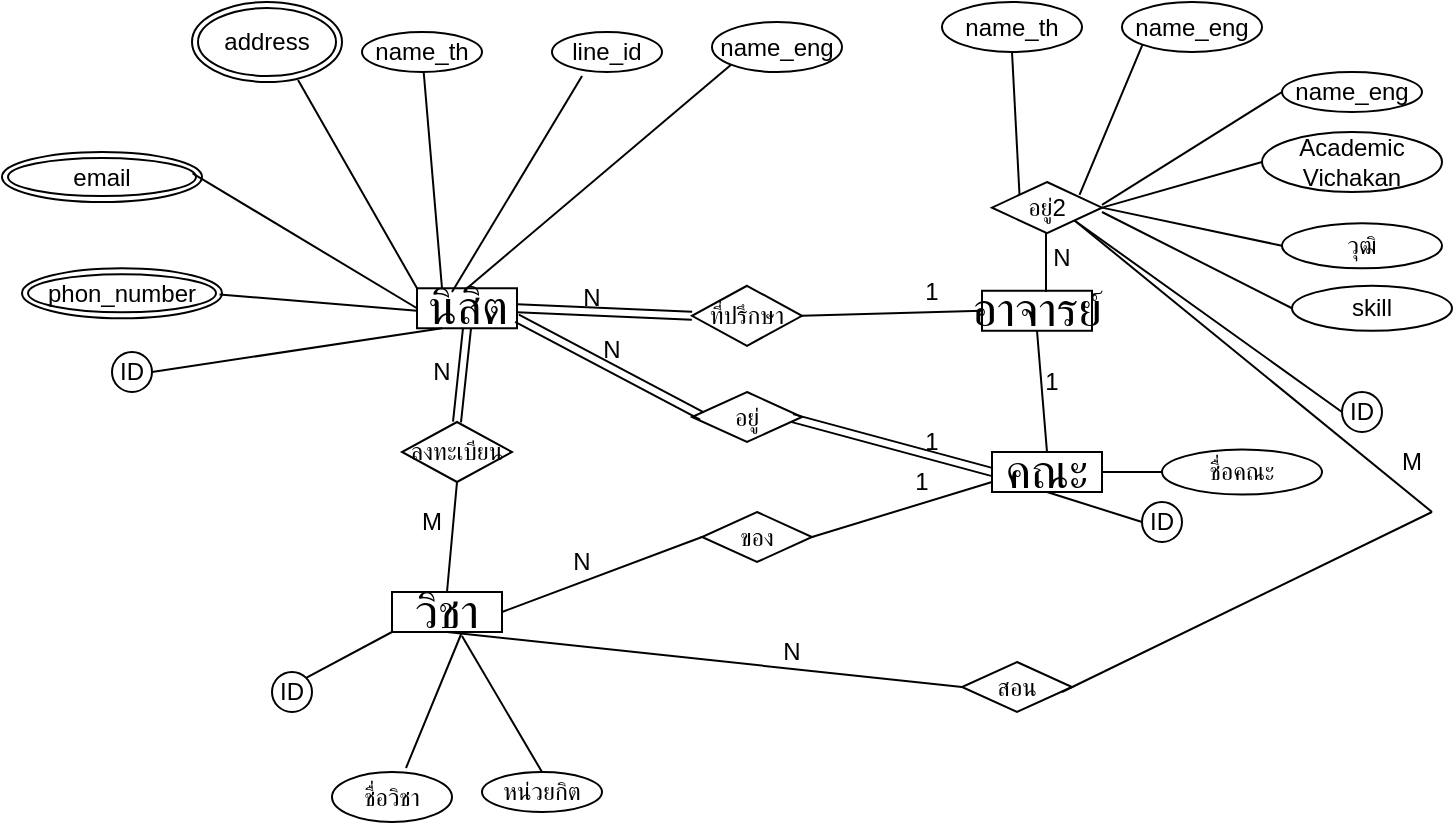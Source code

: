 <mxfile version="12.7.9"><diagram id="qtOoRxB_I7ISsPsXK-pb" name="Page-1"><mxGraphModel dx="868" dy="1554" grid="1" gridSize="5" guides="1" tooltips="1" connect="1" arrows="1" fold="1" page="1" pageScale="1" pageWidth="850" pageHeight="1100" math="0" shadow="0"><root><mxCell id="0"/><mxCell id="1" parent="0"/><mxCell id="ZdJu8CMKcN5i8u3eOjye-1" value="&lt;span id=&quot;docs-internal-guid-043847a3-7fff-42b1-7317-3814bfde0a05&quot;&gt;&lt;span style=&quot;font-size: 18pt ; font-family: &amp;#34;angsana new&amp;#34; ; background-color: transparent ; vertical-align: baseline ; white-space: pre-wrap&quot;&gt;นิสิต&lt;/span&gt;&lt;/span&gt;" style="rounded=0;whiteSpace=wrap;html=1;" parent="1" vertex="1"><mxGeometry x="287.5" y="138.13" width="50" height="20" as="geometry"/></mxCell><mxCell id="ZdJu8CMKcN5i8u3eOjye-2" value="&lt;span id=&quot;docs-internal-guid-4d7861d2-7fff-c052-fbdd-22494f671047&quot;&gt;&lt;span style=&quot;font-size: 18pt ; font-family: &amp;#34;angsana new&amp;#34; ; background-color: transparent ; vertical-align: baseline ; white-space: pre-wrap&quot;&gt;อาจารย์&lt;/span&gt;&lt;/span&gt;" style="rounded=0;whiteSpace=wrap;html=1;" parent="1" vertex="1"><mxGeometry x="570" y="139.38" width="55" height="20" as="geometry"/></mxCell><mxCell id="ZdJu8CMKcN5i8u3eOjye-3" value="&lt;span id=&quot;docs-internal-guid-043847a3-7fff-42b1-7317-3814bfde0a05&quot;&gt;&lt;span style=&quot;font-size: 18pt ; font-family: &amp;#34;angsana new&amp;#34; ; background-color: transparent ; vertical-align: baseline ; white-space: pre-wrap&quot;&gt;วิชา&lt;/span&gt;&lt;/span&gt;" style="rounded=0;whiteSpace=wrap;html=1;" parent="1" vertex="1"><mxGeometry x="275" y="290" width="55" height="20" as="geometry"/></mxCell><mxCell id="ZdJu8CMKcN5i8u3eOjye-4" value="&lt;span id=&quot;docs-internal-guid-4d7861d2-7fff-c052-fbdd-22494f671047&quot;&gt;&lt;span style=&quot;font-size: 18pt ; font-family: &amp;#34;angsana new&amp;#34; ; background-color: transparent ; vertical-align: baseline ; white-space: pre-wrap&quot;&gt;คณะ&lt;/span&gt;&lt;/span&gt;" style="rounded=0;whiteSpace=wrap;html=1;" parent="1" vertex="1"><mxGeometry x="575" y="220" width="55" height="20" as="geometry"/></mxCell><mxCell id="ZdJu8CMKcN5i8u3eOjye-5" value="name_th" style="ellipse;whiteSpace=wrap;html=1;" parent="1" vertex="1"><mxGeometry x="260" y="10" width="60" height="20" as="geometry"/></mxCell><mxCell id="ZdJu8CMKcN5i8u3eOjye-6" value="name_eng" style="ellipse;whiteSpace=wrap;html=1;" parent="1" vertex="1"><mxGeometry x="435" y="5" width="65" height="25" as="geometry"/></mxCell><mxCell id="ZdJu8CMKcN5i8u3eOjye-11" value="line_id" style="ellipse;whiteSpace=wrap;html=1;" parent="1" vertex="1"><mxGeometry x="355" y="10" width="55" height="20" as="geometry"/></mxCell><mxCell id="ZdJu8CMKcN5i8u3eOjye-19" value="name_th" style="ellipse;whiteSpace=wrap;html=1;" parent="1" vertex="1"><mxGeometry x="550" y="-5" width="70" height="25" as="geometry"/></mxCell><mxCell id="ZdJu8CMKcN5i8u3eOjye-20" value="name_eng" style="ellipse;whiteSpace=wrap;html=1;" parent="1" vertex="1"><mxGeometry x="640" y="-5" width="70" height="25" as="geometry"/></mxCell><mxCell id="ZdJu8CMKcN5i8u3eOjye-21" value="Academic&lt;br&gt;Vichakan" style="ellipse;whiteSpace=wrap;html=1;" parent="1" vertex="1"><mxGeometry x="710" y="60" width="90" height="30" as="geometry"/></mxCell><mxCell id="ZdJu8CMKcN5i8u3eOjye-22" value="name_eng" style="ellipse;whiteSpace=wrap;html=1;" parent="1" vertex="1"><mxGeometry x="720" y="30" width="70" height="20" as="geometry"/></mxCell><mxCell id="ZdJu8CMKcN5i8u3eOjye-23" value="skill" style="ellipse;whiteSpace=wrap;html=1;" parent="1" vertex="1"><mxGeometry x="725" y="136.88" width="80" height="22.5" as="geometry"/></mxCell><mxCell id="ZdJu8CMKcN5i8u3eOjye-24" value="วุฒิ" style="ellipse;whiteSpace=wrap;html=1;" parent="1" vertex="1"><mxGeometry x="720" y="105.63" width="80" height="22.5" as="geometry"/></mxCell><mxCell id="ZdJu8CMKcN5i8u3eOjye-29" value="อยู่" style="rhombus;whiteSpace=wrap;html=1;fillColor=none;" parent="1" vertex="1"><mxGeometry x="425" y="190" width="55" height="25" as="geometry"/></mxCell><mxCell id="ZdJu8CMKcN5i8u3eOjye-30" value="อยู่2" style="rhombus;whiteSpace=wrap;html=1;fillColor=none;" parent="1" vertex="1"><mxGeometry x="575" y="85" width="55" height="25.63" as="geometry"/></mxCell><mxCell id="ZdJu8CMKcN5i8u3eOjye-31" value="ของ" style="rhombus;whiteSpace=wrap;html=1;fillColor=none;" parent="1" vertex="1"><mxGeometry x="430" y="250" width="55" height="25" as="geometry"/></mxCell><mxCell id="ZdJu8CMKcN5i8u3eOjye-32" value="ID" style="ellipse;whiteSpace=wrap;html=1;aspect=fixed;fillColor=none;" parent="1" vertex="1"><mxGeometry x="650" y="245" width="20" height="20" as="geometry"/></mxCell><mxCell id="ZdJu8CMKcN5i8u3eOjye-33" value="ID" style="ellipse;whiteSpace=wrap;html=1;aspect=fixed;fillColor=none;" parent="1" vertex="1"><mxGeometry x="750" y="190" width="20" height="20" as="geometry"/></mxCell><mxCell id="ZdJu8CMKcN5i8u3eOjye-34" value="ID" style="ellipse;whiteSpace=wrap;html=1;aspect=fixed;fillColor=none;" parent="1" vertex="1"><mxGeometry x="215" y="330" width="20" height="20" as="geometry"/></mxCell><mxCell id="ZdJu8CMKcN5i8u3eOjye-35" value="ID" style="ellipse;whiteSpace=wrap;html=1;aspect=fixed;fillColor=none;" parent="1" vertex="1"><mxGeometry x="135" y="170" width="20" height="20" as="geometry"/></mxCell><mxCell id="ZdJu8CMKcN5i8u3eOjye-42" value="สอน" style="rhombus;whiteSpace=wrap;html=1;fillColor=none;" parent="1" vertex="1"><mxGeometry x="560" y="325" width="55" height="25" as="geometry"/></mxCell><mxCell id="ZdJu8CMKcN5i8u3eOjye-44" value="" style="endArrow=none;html=1;exitX=1;exitY=0.75;exitDx=0;exitDy=0;shape=link;" parent="1" source="ZdJu8CMKcN5i8u3eOjye-1" edge="1"><mxGeometry width="50" height="50" relative="1" as="geometry"><mxPoint x="337.5" y="150" as="sourcePoint"/><mxPoint x="430" y="202" as="targetPoint"/></mxGeometry></mxCell><mxCell id="ZdJu8CMKcN5i8u3eOjye-45" value="" style="endArrow=none;html=1;entryX=0;entryY=0.5;entryDx=0;entryDy=0;exitX=1;exitY=0.5;exitDx=0;exitDy=0;" parent="1" edge="1"><mxGeometry width="50" height="50" relative="1" as="geometry"><mxPoint x="188.75" y="141.25" as="sourcePoint"/><mxPoint x="287.5" y="149.37" as="targetPoint"/></mxGeometry></mxCell><mxCell id="ZdJu8CMKcN5i8u3eOjye-47" value="" style="endArrow=none;html=1;entryX=0;entryY=0.5;entryDx=0;entryDy=0;exitX=1;exitY=1;exitDx=0;exitDy=0;" parent="1" target="ZdJu8CMKcN5i8u3eOjye-1" edge="1"><mxGeometry width="50" height="50" relative="1" as="geometry"><mxPoint x="175.302" y="80.689" as="sourcePoint"/><mxPoint x="292.5" y="154.37" as="targetPoint"/></mxGeometry></mxCell><mxCell id="ZdJu8CMKcN5i8u3eOjye-48" value="" style="endArrow=none;html=1;exitX=0.717;exitY=0.96;exitDx=0;exitDy=0;exitPerimeter=0;entryX=0;entryY=0;entryDx=0;entryDy=0;" parent="1" target="ZdJu8CMKcN5i8u3eOjye-1" edge="1"><mxGeometry width="50" height="50" relative="1" as="geometry"><mxPoint x="228.02" y="34" as="sourcePoint"/><mxPoint x="285" y="135" as="targetPoint"/></mxGeometry></mxCell><mxCell id="ZdJu8CMKcN5i8u3eOjye-49" value="" style="endArrow=none;html=1;entryX=0.25;entryY=0;entryDx=0;entryDy=0;" parent="1" source="ZdJu8CMKcN5i8u3eOjye-5" target="ZdJu8CMKcN5i8u3eOjye-1" edge="1"><mxGeometry width="50" height="50" relative="1" as="geometry"><mxPoint x="185.302" y="90.689" as="sourcePoint"/><mxPoint x="300" y="135" as="targetPoint"/></mxGeometry></mxCell><mxCell id="ZdJu8CMKcN5i8u3eOjye-50" value="" style="endArrow=none;html=1;exitX=0.273;exitY=1.1;exitDx=0;exitDy=0;exitPerimeter=0;" parent="1" source="ZdJu8CMKcN5i8u3eOjye-11" edge="1"><mxGeometry width="50" height="50" relative="1" as="geometry"><mxPoint x="295.869" y="34.996" as="sourcePoint"/><mxPoint x="305" y="140" as="targetPoint"/></mxGeometry></mxCell><mxCell id="ZdJu8CMKcN5i8u3eOjye-51" value="" style="endArrow=none;html=1;exitX=0;exitY=1;exitDx=0;exitDy=0;entryX=0.5;entryY=0;entryDx=0;entryDy=0;" parent="1" source="ZdJu8CMKcN5i8u3eOjye-6" target="ZdJu8CMKcN5i8u3eOjye-1" edge="1"><mxGeometry width="50" height="50" relative="1" as="geometry"><mxPoint x="300.869" y="39.996" as="sourcePoint"/><mxPoint x="320" y="135" as="targetPoint"/></mxGeometry></mxCell><mxCell id="ZdJu8CMKcN5i8u3eOjye-53" value="" style="endArrow=none;html=1;exitX=1;exitY=0.5;exitDx=0;exitDy=0;entryX=0.25;entryY=1;entryDx=0;entryDy=0;" parent="1" source="ZdJu8CMKcN5i8u3eOjye-35" target="ZdJu8CMKcN5i8u3eOjye-1" edge="1"><mxGeometry width="50" height="50" relative="1" as="geometry"><mxPoint x="193.75" y="146.25" as="sourcePoint"/><mxPoint x="293" y="154" as="targetPoint"/></mxGeometry></mxCell><mxCell id="ZdJu8CMKcN5i8u3eOjye-54" value="" style="endArrow=none;html=1;" parent="1" edge="1"><mxGeometry width="50" height="50" relative="1" as="geometry"><mxPoint x="602" y="140" as="sourcePoint"/><mxPoint x="602" y="110" as="targetPoint"/></mxGeometry></mxCell><mxCell id="ZdJu8CMKcN5i8u3eOjye-56" value="" style="endArrow=none;html=1;exitX=0;exitY=0;exitDx=0;exitDy=0;" parent="1" source="ZdJu8CMKcN5i8u3eOjye-30" edge="1"><mxGeometry width="50" height="50" relative="1" as="geometry"><mxPoint x="535" y="70" as="sourcePoint"/><mxPoint x="585" y="20" as="targetPoint"/></mxGeometry></mxCell><mxCell id="ZdJu8CMKcN5i8u3eOjye-57" value="" style="endArrow=none;html=1;exitX=0;exitY=0;exitDx=0;exitDy=0;entryX=0;entryY=1;entryDx=0;entryDy=0;" parent="1" target="ZdJu8CMKcN5i8u3eOjye-20" edge="1"><mxGeometry width="50" height="50" relative="1" as="geometry"><mxPoint x="618.75" y="91.408" as="sourcePoint"/><mxPoint x="615" y="20" as="targetPoint"/><Array as="points"/></mxGeometry></mxCell><mxCell id="ZdJu8CMKcN5i8u3eOjye-58" value="" style="endArrow=none;html=1;exitX=0;exitY=0;exitDx=0;exitDy=0;entryX=0;entryY=0.5;entryDx=0;entryDy=0;" parent="1" target="ZdJu8CMKcN5i8u3eOjye-22" edge="1"><mxGeometry width="50" height="50" relative="1" as="geometry"><mxPoint x="630" y="96.408" as="sourcePoint"/><mxPoint x="661.001" y="21.157" as="targetPoint"/><Array as="points"/></mxGeometry></mxCell><mxCell id="ZdJu8CMKcN5i8u3eOjye-59" value="" style="endArrow=none;html=1;exitX=1;exitY=0.5;exitDx=0;exitDy=0;entryX=0;entryY=1;entryDx=0;entryDy=0;" parent="1" source="ZdJu8CMKcN5i8u3eOjye-30" edge="1"><mxGeometry width="50" height="50" relative="1" as="geometry"><mxPoint x="679" y="150.248" as="sourcePoint"/><mxPoint x="710.001" y="74.997" as="targetPoint"/><Array as="points"/></mxGeometry></mxCell><mxCell id="ZdJu8CMKcN5i8u3eOjye-60" value="" style="endArrow=none;html=1;exitX=1;exitY=0.5;exitDx=0;exitDy=0;entryX=0;entryY=0.5;entryDx=0;entryDy=0;" parent="1" source="ZdJu8CMKcN5i8u3eOjye-30" target="ZdJu8CMKcN5i8u3eOjye-24" edge="1"><mxGeometry width="50" height="50" relative="1" as="geometry"><mxPoint x="635" y="102.815" as="sourcePoint"/><mxPoint x="715.001" y="79.997" as="targetPoint"/><Array as="points"/></mxGeometry></mxCell><mxCell id="ZdJu8CMKcN5i8u3eOjye-61" value="" style="endArrow=none;html=1;entryX=0;entryY=0.5;entryDx=0;entryDy=0;" parent="1" target="ZdJu8CMKcN5i8u3eOjye-23" edge="1"><mxGeometry width="50" height="50" relative="1" as="geometry"><mxPoint x="630" y="100" as="sourcePoint"/><mxPoint x="725" y="121.88" as="targetPoint"/><Array as="points"/></mxGeometry></mxCell><mxCell id="ZdJu8CMKcN5i8u3eOjye-62" value="" style="endArrow=none;html=1;entryX=0;entryY=0.5;entryDx=0;entryDy=0;exitX=1;exitY=1;exitDx=0;exitDy=0;" parent="1" source="ZdJu8CMKcN5i8u3eOjye-30" target="ZdJu8CMKcN5i8u3eOjye-33" edge="1"><mxGeometry width="50" height="50" relative="1" as="geometry"><mxPoint x="635" y="105" as="sourcePoint"/><mxPoint x="730" y="153.13" as="targetPoint"/><Array as="points"/></mxGeometry></mxCell><mxCell id="ZdJu8CMKcN5i8u3eOjye-63" value="" style="endArrow=none;html=1;entryX=0.5;entryY=0;entryDx=0;entryDy=0;exitX=0.5;exitY=1;exitDx=0;exitDy=0;" parent="1" source="ZdJu8CMKcN5i8u3eOjye-2" target="ZdJu8CMKcN5i8u3eOjye-4" edge="1"><mxGeometry width="50" height="50" relative="1" as="geometry"><mxPoint x="603" y="159" as="sourcePoint"/><mxPoint x="600" y="215" as="targetPoint"/></mxGeometry></mxCell><mxCell id="ZdJu8CMKcN5i8u3eOjye-64" value="" style="endArrow=none;html=1;entryX=0.5;entryY=1;entryDx=0;entryDy=0;exitX=0;exitY=0.5;exitDx=0;exitDy=0;" parent="1" source="ZdJu8CMKcN5i8u3eOjye-32" target="ZdJu8CMKcN5i8u3eOjye-4" edge="1"><mxGeometry width="50" height="50" relative="1" as="geometry"><mxPoint x="562.5" y="290" as="sourcePoint"/><mxPoint x="612.5" y="240" as="targetPoint"/></mxGeometry></mxCell><mxCell id="ZdJu8CMKcN5i8u3eOjye-65" value="ชื่อคณะ" style="ellipse;whiteSpace=wrap;html=1;" parent="1" vertex="1"><mxGeometry x="660" y="218.75" width="80" height="22.5" as="geometry"/></mxCell><mxCell id="ZdJu8CMKcN5i8u3eOjye-66" value="" style="endArrow=none;html=1;exitX=0;exitY=0.5;exitDx=0;exitDy=0;entryX=1;entryY=0.5;entryDx=0;entryDy=0;" parent="1" source="ZdJu8CMKcN5i8u3eOjye-65" target="ZdJu8CMKcN5i8u3eOjye-4" edge="1"><mxGeometry width="50" height="50" relative="1" as="geometry"><mxPoint x="415" y="235" as="sourcePoint"/><mxPoint x="465" y="185" as="targetPoint"/></mxGeometry></mxCell><mxCell id="ZdJu8CMKcN5i8u3eOjye-67" value="" style="endArrow=none;html=1;entryX=1;entryY=1;entryDx=0;entryDy=0;" parent="1" target="ZdJu8CMKcN5i8u3eOjye-30" edge="1"><mxGeometry width="50" height="50" relative="1" as="geometry"><mxPoint x="795" y="250" as="sourcePoint"/><mxPoint x="805" y="215" as="targetPoint"/></mxGeometry></mxCell><mxCell id="ZdJu8CMKcN5i8u3eOjye-68" value="" style="endArrow=none;html=1;" parent="1" edge="1"><mxGeometry width="50" height="50" relative="1" as="geometry"><mxPoint x="610" y="340" as="sourcePoint"/><mxPoint x="795" y="250" as="targetPoint"/></mxGeometry></mxCell><mxCell id="ZdJu8CMKcN5i8u3eOjye-69" value="" style="endArrow=none;html=1;exitX=0.5;exitY=1;exitDx=0;exitDy=0;entryX=0;entryY=0.5;entryDx=0;entryDy=0;" parent="1" source="ZdJu8CMKcN5i8u3eOjye-3" target="ZdJu8CMKcN5i8u3eOjye-42" edge="1"><mxGeometry width="50" height="50" relative="1" as="geometry"><mxPoint x="515" y="385" as="sourcePoint"/><mxPoint x="565" y="335" as="targetPoint"/></mxGeometry></mxCell><mxCell id="ZdJu8CMKcN5i8u3eOjye-70" value="" style="endArrow=none;html=1;exitX=0;exitY=0.5;exitDx=0;exitDy=0;shape=link;" parent="1" source="ZdJu8CMKcN5i8u3eOjye-4" edge="1"><mxGeometry width="50" height="50" relative="1" as="geometry"><mxPoint x="415" y="235" as="sourcePoint"/><mxPoint x="475" y="203" as="targetPoint"/></mxGeometry></mxCell><mxCell id="ZdJu8CMKcN5i8u3eOjye-71" value="" style="endArrow=none;html=1;entryX=0.5;entryY=1;entryDx=0;entryDy=0;exitX=0.5;exitY=0;exitDx=0;exitDy=0;shape=link;" parent="1" source="ZdJu8CMKcN5i8u3eOjye-72" target="ZdJu8CMKcN5i8u3eOjye-1" edge="1"><mxGeometry width="50" height="50" relative="1" as="geometry"><mxPoint x="415" y="235" as="sourcePoint"/><mxPoint x="465" y="185" as="targetPoint"/></mxGeometry></mxCell><mxCell id="ZdJu8CMKcN5i8u3eOjye-72" value="ลงทะเบียน" style="rhombus;whiteSpace=wrap;html=1;fillColor=none;" parent="1" vertex="1"><mxGeometry x="280" y="205" width="55" height="30" as="geometry"/></mxCell><mxCell id="ZdJu8CMKcN5i8u3eOjye-73" value="" style="endArrow=none;html=1;entryX=0.5;entryY=1;entryDx=0;entryDy=0;exitX=0.5;exitY=0;exitDx=0;exitDy=0;" parent="1" source="ZdJu8CMKcN5i8u3eOjye-3" target="ZdJu8CMKcN5i8u3eOjye-72" edge="1"><mxGeometry width="50" height="50" relative="1" as="geometry"><mxPoint x="302.5" y="290" as="sourcePoint"/><mxPoint x="312.5" y="158.13" as="targetPoint"/></mxGeometry></mxCell><mxCell id="ZdJu8CMKcN5i8u3eOjye-75" value="" style="endArrow=none;html=1;exitX=1;exitY=0;exitDx=0;exitDy=0;entryX=0;entryY=1;entryDx=0;entryDy=0;" parent="1" source="ZdJu8CMKcN5i8u3eOjye-34" target="ZdJu8CMKcN5i8u3eOjye-3" edge="1"><mxGeometry width="50" height="50" relative="1" as="geometry"><mxPoint x="415" y="235" as="sourcePoint"/><mxPoint x="465" y="185" as="targetPoint"/></mxGeometry></mxCell><mxCell id="ZdJu8CMKcN5i8u3eOjye-76" value="หน่วยกิต" style="ellipse;whiteSpace=wrap;html=1;" parent="1" vertex="1"><mxGeometry x="320" y="380" width="60" height="20" as="geometry"/></mxCell><mxCell id="ZdJu8CMKcN5i8u3eOjye-77" value="ชื่อวิชา" style="ellipse;whiteSpace=wrap;html=1;" parent="1" vertex="1"><mxGeometry x="245" y="380" width="60" height="25" as="geometry"/></mxCell><mxCell id="ZdJu8CMKcN5i8u3eOjye-78" value="" style="endArrow=none;html=1;exitX=0.5;exitY=0;exitDx=0;exitDy=0;entryX=0.636;entryY=1.1;entryDx=0;entryDy=0;entryPerimeter=0;" parent="1" source="ZdJu8CMKcN5i8u3eOjye-76" target="ZdJu8CMKcN5i8u3eOjye-3" edge="1"><mxGeometry width="50" height="50" relative="1" as="geometry"><mxPoint x="415" y="235" as="sourcePoint"/><mxPoint x="465" y="185" as="targetPoint"/></mxGeometry></mxCell><mxCell id="ZdJu8CMKcN5i8u3eOjye-79" value="" style="endArrow=none;html=1;" parent="1" edge="1"><mxGeometry width="50" height="50" relative="1" as="geometry"><mxPoint x="282" y="378" as="sourcePoint"/><mxPoint x="310" y="310" as="targetPoint"/></mxGeometry></mxCell><mxCell id="ZdJu8CMKcN5i8u3eOjye-80" value="" style="endArrow=none;html=1;exitX=0;exitY=0.5;exitDx=0;exitDy=0;entryX=1;entryY=0.5;entryDx=0;entryDy=0;" parent="1" source="ZdJu8CMKcN5i8u3eOjye-31" target="ZdJu8CMKcN5i8u3eOjye-3" edge="1"><mxGeometry width="50" height="50" relative="1" as="geometry"><mxPoint x="415" y="235" as="sourcePoint"/><mxPoint x="465" y="185" as="targetPoint"/></mxGeometry></mxCell><mxCell id="ZdJu8CMKcN5i8u3eOjye-81" value="" style="endArrow=none;html=1;exitX=1;exitY=0.5;exitDx=0;exitDy=0;" parent="1" source="ZdJu8CMKcN5i8u3eOjye-31" edge="1"><mxGeometry width="50" height="50" relative="1" as="geometry"><mxPoint x="435" y="267.5" as="sourcePoint"/><mxPoint x="575" y="235" as="targetPoint"/></mxGeometry></mxCell><mxCell id="ZdJu8CMKcN5i8u3eOjye-82" value="ที่ปรึกษา" style="rhombus;whiteSpace=wrap;html=1;fillColor=none;" parent="1" vertex="1"><mxGeometry x="425" y="136.88" width="55" height="30" as="geometry"/></mxCell><mxCell id="ZdJu8CMKcN5i8u3eOjye-83" value="" style="endArrow=none;html=1;exitX=1;exitY=0.5;exitDx=0;exitDy=0;entryX=0;entryY=0.5;entryDx=0;entryDy=0;shape=link;" parent="1" source="ZdJu8CMKcN5i8u3eOjye-1" target="ZdJu8CMKcN5i8u3eOjye-82" edge="1"><mxGeometry width="50" height="50" relative="1" as="geometry"><mxPoint x="415" y="235" as="sourcePoint"/><mxPoint x="465" y="185" as="targetPoint"/></mxGeometry></mxCell><mxCell id="ZdJu8CMKcN5i8u3eOjye-84" value="" style="endArrow=none;html=1;entryX=0;entryY=0.5;entryDx=0;entryDy=0;exitX=1;exitY=0.5;exitDx=0;exitDy=0;" parent="1" source="ZdJu8CMKcN5i8u3eOjye-82" target="ZdJu8CMKcN5i8u3eOjye-2" edge="1"><mxGeometry width="50" height="50" relative="1" as="geometry"><mxPoint x="480" y="149" as="sourcePoint"/><mxPoint x="430" y="156.88" as="targetPoint"/></mxGeometry></mxCell><mxCell id="ZdJu8CMKcN5i8u3eOjye-86" value="N" style="text;html=1;strokeColor=none;fillColor=none;align=center;verticalAlign=middle;whiteSpace=wrap;rounded=0;" parent="1" vertex="1"><mxGeometry x="355" y="132.5" width="40" height="20" as="geometry"/></mxCell><mxCell id="ZdJu8CMKcN5i8u3eOjye-87" value="N" style="text;html=1;strokeColor=none;fillColor=none;align=center;verticalAlign=middle;whiteSpace=wrap;rounded=0;" parent="1" vertex="1"><mxGeometry x="365" y="159.38" width="40" height="20" as="geometry"/></mxCell><mxCell id="ZdJu8CMKcN5i8u3eOjye-88" value="N" style="text;html=1;strokeColor=none;fillColor=none;align=center;verticalAlign=middle;whiteSpace=wrap;rounded=0;" parent="1" vertex="1"><mxGeometry x="280" y="170" width="40" height="20" as="geometry"/></mxCell><mxCell id="ZdJu8CMKcN5i8u3eOjye-89" value="N" style="text;html=1;strokeColor=none;fillColor=none;align=center;verticalAlign=middle;whiteSpace=wrap;rounded=0;" parent="1" vertex="1"><mxGeometry x="350" y="265" width="40" height="20" as="geometry"/></mxCell><mxCell id="ZdJu8CMKcN5i8u3eOjye-90" value="N" style="text;html=1;strokeColor=none;fillColor=none;align=center;verticalAlign=middle;whiteSpace=wrap;rounded=0;" parent="1" vertex="1"><mxGeometry x="455" y="310" width="40" height="20" as="geometry"/></mxCell><mxCell id="ZdJu8CMKcN5i8u3eOjye-91" value="N" style="text;html=1;strokeColor=none;fillColor=none;align=center;verticalAlign=middle;whiteSpace=wrap;rounded=0;" parent="1" vertex="1"><mxGeometry x="590" y="112.5" width="40" height="20" as="geometry"/></mxCell><mxCell id="ZdJu8CMKcN5i8u3eOjye-92" value="M" style="text;html=1;strokeColor=none;fillColor=none;align=center;verticalAlign=middle;whiteSpace=wrap;rounded=0;" parent="1" vertex="1"><mxGeometry x="765" y="215" width="40" height="20" as="geometry"/></mxCell><mxCell id="ZdJu8CMKcN5i8u3eOjye-94" value="M" style="text;html=1;strokeColor=none;fillColor=none;align=center;verticalAlign=middle;whiteSpace=wrap;rounded=0;" parent="1" vertex="1"><mxGeometry x="275" y="245" width="40" height="20" as="geometry"/></mxCell><mxCell id="ZdJu8CMKcN5i8u3eOjye-96" value="1" style="text;html=1;strokeColor=none;fillColor=none;align=center;verticalAlign=middle;whiteSpace=wrap;rounded=0;" parent="1" vertex="1"><mxGeometry x="585" y="175" width="40" height="20" as="geometry"/></mxCell><mxCell id="ZdJu8CMKcN5i8u3eOjye-97" value="1" style="text;html=1;strokeColor=none;fillColor=none;align=center;verticalAlign=middle;whiteSpace=wrap;rounded=0;" parent="1" vertex="1"><mxGeometry x="520" y="225" width="40" height="20" as="geometry"/></mxCell><mxCell id="ZdJu8CMKcN5i8u3eOjye-98" value="1" style="text;html=1;strokeColor=none;fillColor=none;align=center;verticalAlign=middle;whiteSpace=wrap;rounded=0;" parent="1" vertex="1"><mxGeometry x="525" y="205" width="40" height="20" as="geometry"/></mxCell><mxCell id="ZdJu8CMKcN5i8u3eOjye-99" value="1" style="text;html=1;strokeColor=none;fillColor=none;align=center;verticalAlign=middle;whiteSpace=wrap;rounded=0;" parent="1" vertex="1"><mxGeometry x="525" y="130" width="40" height="20" as="geometry"/></mxCell><mxCell id="ZdJu8CMKcN5i8u3eOjye-103" value="phon_number" style="ellipse;shape=doubleEllipse;margin=3;whiteSpace=wrap;html=1;align=center;fillColor=none;" parent="1" vertex="1"><mxGeometry x="90" y="128.13" width="100" height="25" as="geometry"/></mxCell><mxCell id="ZdJu8CMKcN5i8u3eOjye-104" value="email" style="ellipse;shape=doubleEllipse;margin=3;whiteSpace=wrap;html=1;align=center;fillColor=none;" parent="1" vertex="1"><mxGeometry x="80" y="70" width="100" height="25" as="geometry"/></mxCell><mxCell id="ZdJu8CMKcN5i8u3eOjye-105" value="address" style="ellipse;shape=doubleEllipse;margin=3;whiteSpace=wrap;html=1;align=center;fillColor=none;" parent="1" vertex="1"><mxGeometry x="175" y="-5" width="75" height="40" as="geometry"/></mxCell></root></mxGraphModel></diagram></mxfile>